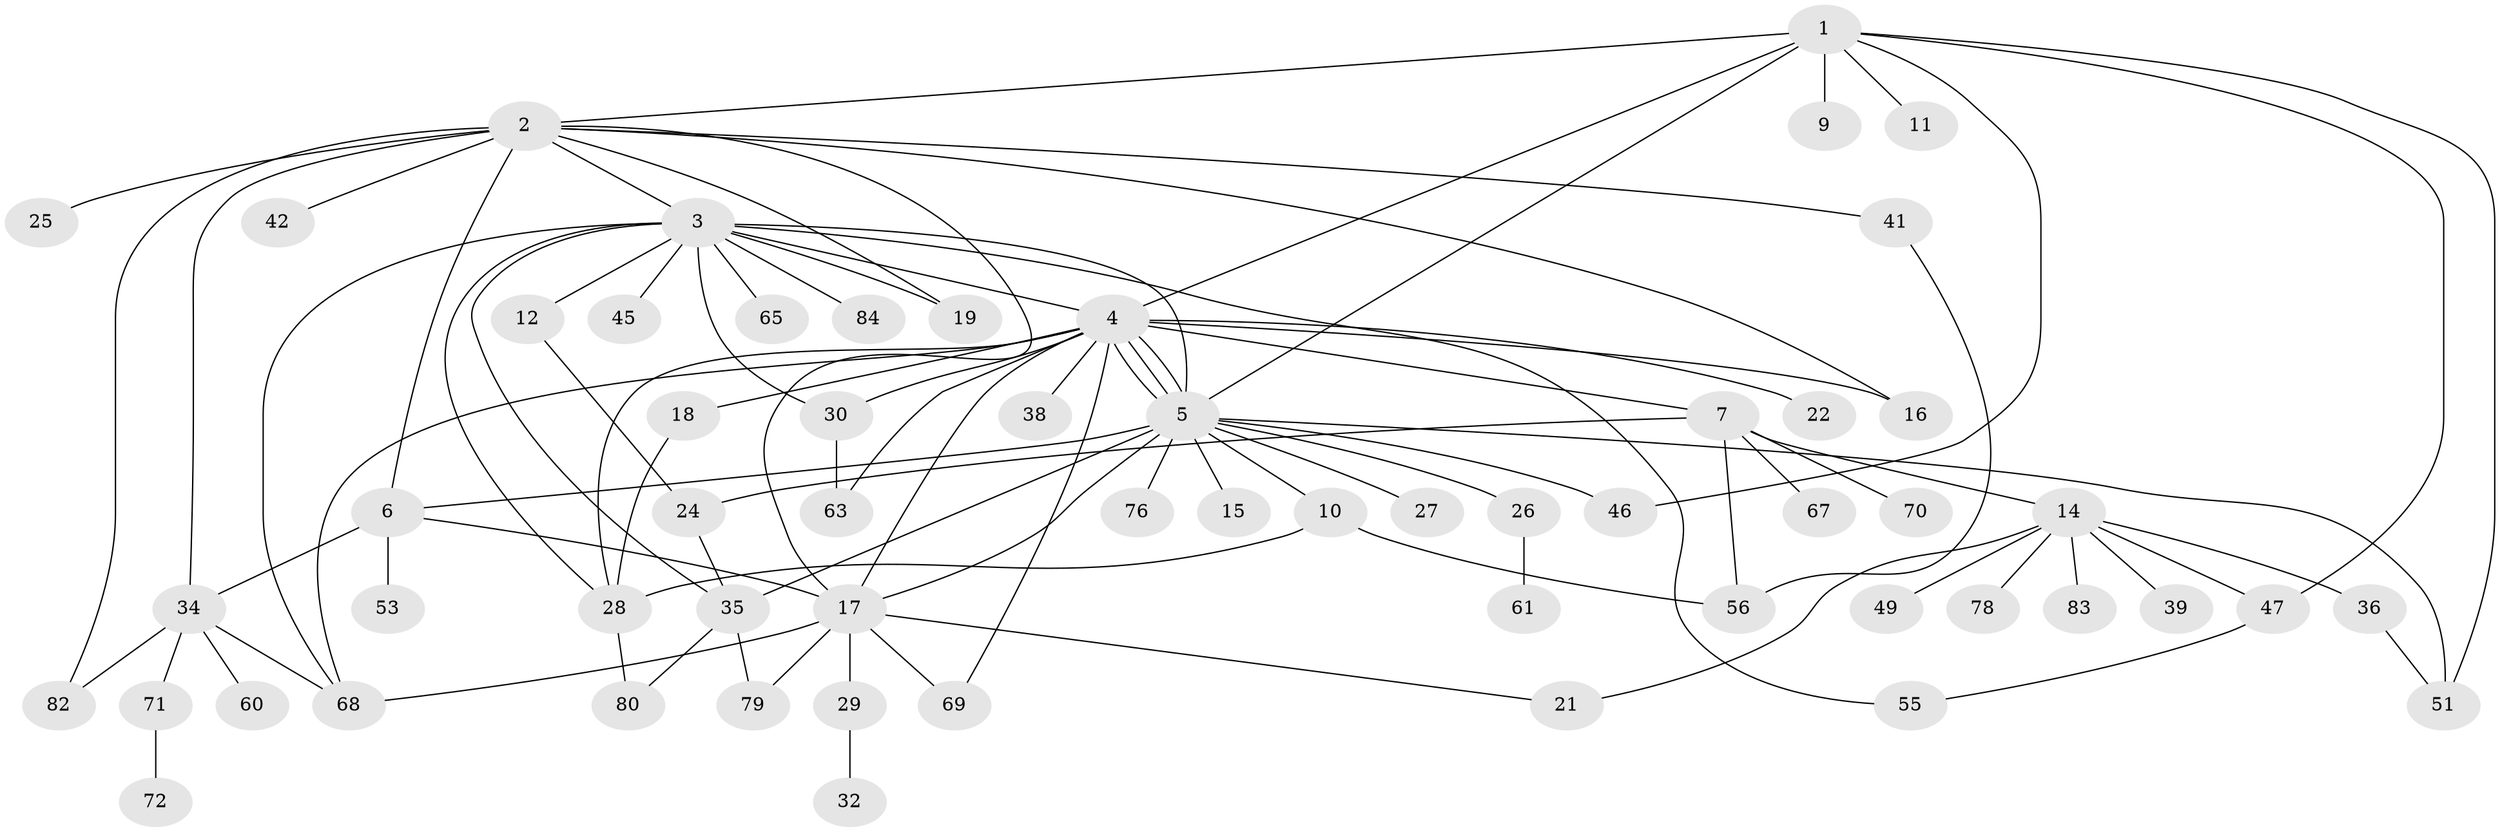 // Generated by graph-tools (version 1.1) at 2025/51/02/27/25 19:51:57]
// undirected, 59 vertices, 93 edges
graph export_dot {
graph [start="1"]
  node [color=gray90,style=filled];
  1 [super="+31"];
  2 [super="+40"];
  3 [super="+54"];
  4 [super="+44"];
  5 [super="+8"];
  6 [super="+62"];
  7 [super="+20"];
  9 [super="+86"];
  10;
  11 [super="+59"];
  12 [super="+13"];
  14 [super="+52"];
  15 [super="+74"];
  16 [super="+23"];
  17 [super="+43"];
  18;
  19;
  21 [super="+58"];
  22 [super="+37"];
  24 [super="+33"];
  25;
  26 [super="+50"];
  27;
  28 [super="+81"];
  29;
  30 [super="+64"];
  32;
  34 [super="+48"];
  35 [super="+57"];
  36;
  38;
  39;
  41 [super="+85"];
  42;
  45;
  46;
  47 [super="+75"];
  49;
  51;
  53;
  55 [super="+66"];
  56 [super="+73"];
  60;
  61;
  63;
  65;
  67;
  68 [super="+77"];
  69;
  70;
  71;
  72;
  76;
  78;
  79;
  80 [super="+87"];
  82;
  83;
  84;
  1 -- 2;
  1 -- 4 [weight=2];
  1 -- 5;
  1 -- 9;
  1 -- 11;
  1 -- 47;
  1 -- 51;
  1 -- 46;
  2 -- 3;
  2 -- 6;
  2 -- 17;
  2 -- 19;
  2 -- 25;
  2 -- 34 [weight=2];
  2 -- 82;
  2 -- 41;
  2 -- 42;
  2 -- 16;
  3 -- 5;
  3 -- 12;
  3 -- 19;
  3 -- 28;
  3 -- 30;
  3 -- 35;
  3 -- 45;
  3 -- 55;
  3 -- 65;
  3 -- 84;
  3 -- 68;
  3 -- 4;
  4 -- 5 [weight=2];
  4 -- 5;
  4 -- 5;
  4 -- 7;
  4 -- 16;
  4 -- 18;
  4 -- 22;
  4 -- 30;
  4 -- 38;
  4 -- 63;
  4 -- 69;
  4 -- 68;
  4 -- 28;
  4 -- 17;
  5 -- 10;
  5 -- 15;
  5 -- 17;
  5 -- 26;
  5 -- 27;
  5 -- 35 [weight=2];
  5 -- 46;
  5 -- 51;
  5 -- 76;
  5 -- 6;
  6 -- 17;
  6 -- 34;
  6 -- 53;
  7 -- 14;
  7 -- 56;
  7 -- 24;
  7 -- 67;
  7 -- 70;
  10 -- 56;
  10 -- 28;
  12 -- 24;
  14 -- 21;
  14 -- 36;
  14 -- 39;
  14 -- 49;
  14 -- 83;
  14 -- 78;
  14 -- 47;
  17 -- 29;
  17 -- 68;
  17 -- 69;
  17 -- 79;
  17 -- 21;
  18 -- 28;
  24 -- 35;
  26 -- 61;
  28 -- 80;
  29 -- 32;
  30 -- 63;
  34 -- 60;
  34 -- 68;
  34 -- 82;
  34 -- 71;
  35 -- 79;
  35 -- 80;
  36 -- 51;
  41 -- 56;
  47 -- 55;
  71 -- 72;
}
